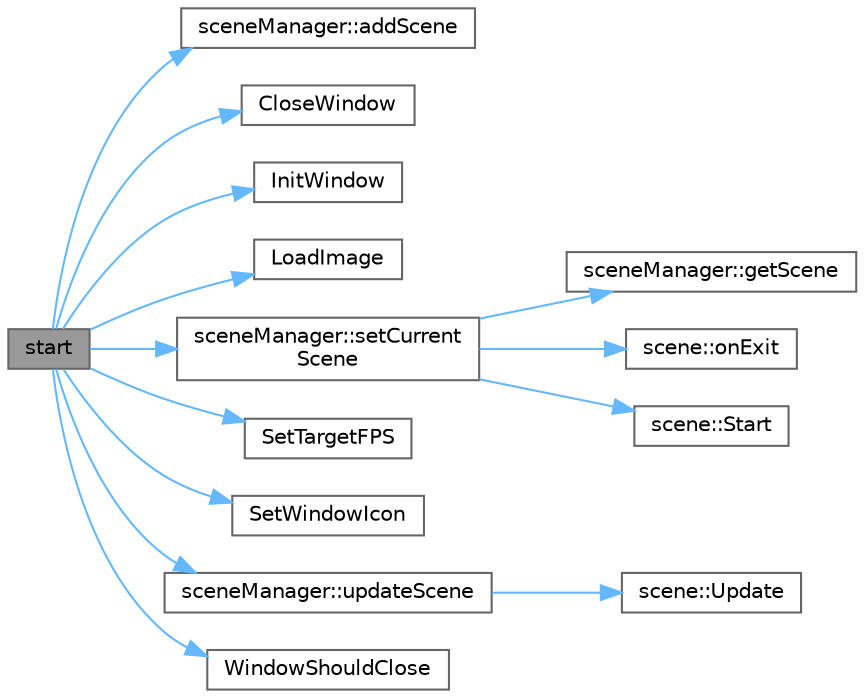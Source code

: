 digraph "start"
{
 // INTERACTIVE_SVG=YES
 // LATEX_PDF_SIZE
  bgcolor="transparent";
  edge [fontname=Helvetica,fontsize=10,labelfontname=Helvetica,labelfontsize=10];
  node [fontname=Helvetica,fontsize=10,shape=box,height=0.2,width=0.4];
  rankdir="LR";
  Node1 [label="start",height=0.2,width=0.4,color="gray40", fillcolor="grey60", style="filled", fontcolor="black",tooltip=" "];
  Node1 -> Node2 [color="steelblue1",style="solid"];
  Node2 [label="sceneManager::addScene",height=0.2,width=0.4,color="grey40", fillcolor="white", style="filled",URL="$classscene_manager.html#a45c552d829c98acdd6bb225bb7e941bc",tooltip=" "];
  Node1 -> Node3 [color="steelblue1",style="solid"];
  Node3 [label="CloseWindow",height=0.2,width=0.4,color="grey40", fillcolor="white", style="filled",URL="$raylib_8h.html#a1382776f563b2e87d0c6ba5837fc2b8b",tooltip=" "];
  Node1 -> Node4 [color="steelblue1",style="solid"];
  Node4 [label="InitWindow",height=0.2,width=0.4,color="grey40", fillcolor="white", style="filled",URL="$raylib_8h.html#a0cf9b0ddf8b9e2939b24085ed0d208c3",tooltip=" "];
  Node1 -> Node5 [color="steelblue1",style="solid"];
  Node5 [label="LoadImage",height=0.2,width=0.4,color="grey40", fillcolor="white", style="filled",URL="$raylib_8h.html#a9af7b0b1ffe158d8123f1fda7dbb6c45",tooltip=" "];
  Node1 -> Node6 [color="steelblue1",style="solid"];
  Node6 [label="sceneManager::setCurrent\lScene",height=0.2,width=0.4,color="grey40", fillcolor="white", style="filled",URL="$classscene_manager.html#aeb97acb15e0dd0b3aa2847a760f47078",tooltip=" "];
  Node6 -> Node7 [color="steelblue1",style="solid"];
  Node7 [label="sceneManager::getScene",height=0.2,width=0.4,color="grey40", fillcolor="white", style="filled",URL="$classscene_manager.html#a48c6d996c4a052e694d288ebbe117fe0",tooltip=" "];
  Node6 -> Node8 [color="steelblue1",style="solid"];
  Node8 [label="scene::onExit",height=0.2,width=0.4,color="grey40", fillcolor="white", style="filled",URL="$classscene.html#a75fdc3a309f484ee422bba31c71bad80",tooltip=" "];
  Node6 -> Node9 [color="steelblue1",style="solid"];
  Node9 [label="scene::Start",height=0.2,width=0.4,color="grey40", fillcolor="white", style="filled",URL="$classscene.html#a3607e35584006f62e88514b945437ba3",tooltip=" "];
  Node1 -> Node10 [color="steelblue1",style="solid"];
  Node10 [label="SetTargetFPS",height=0.2,width=0.4,color="grey40", fillcolor="white", style="filled",URL="$raylib_8h.html#a1ffc8aece4952bf99f488e192e77eb33",tooltip=" "];
  Node1 -> Node11 [color="steelblue1",style="solid"];
  Node11 [label="SetWindowIcon",height=0.2,width=0.4,color="grey40", fillcolor="white", style="filled",URL="$raylib_8h.html#abecf64f8429fc8625b1aa04ad8722c17",tooltip=" "];
  Node1 -> Node12 [color="steelblue1",style="solid"];
  Node12 [label="sceneManager::updateScene",height=0.2,width=0.4,color="grey40", fillcolor="white", style="filled",URL="$classscene_manager.html#ac32e2d8b41a627c40b89e5aa0a3f2a79",tooltip=" "];
  Node12 -> Node13 [color="steelblue1",style="solid"];
  Node13 [label="scene::Update",height=0.2,width=0.4,color="grey40", fillcolor="white", style="filled",URL="$classscene.html#a99f9fff5fe2ba51c3e28beed8777ffe0",tooltip=" "];
  Node1 -> Node14 [color="steelblue1",style="solid"];
  Node14 [label="WindowShouldClose",height=0.2,width=0.4,color="grey40", fillcolor="white", style="filled",URL="$raylib_8h.html#a14dab2feeb947c7810c3b8830ffee233",tooltip=" "];
}
